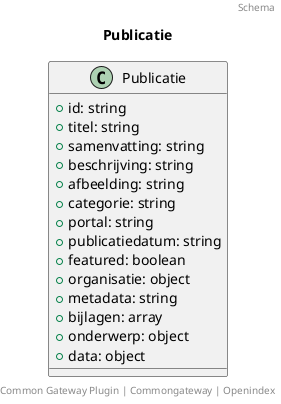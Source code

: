 @startuml
title: Publicatie
footer: Common Gateway Plugin | Commongateway | Openindex 
header: Schema

class Publicatie {
  + id: string
  + titel: string
  + samenvatting: string
  + beschrijving: string
  + afbeelding: string
  + categorie: string
  + portal: string
  + publicatiedatum: string
  + featured: boolean
  + organisatie: object
  + metadata: string
  + bijlagen: array
  + onderwerp: object
  + data: object
}
@enduml
